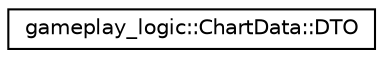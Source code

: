 digraph "Graphical Class Hierarchy"
{
 // LATEX_PDF_SIZE
  edge [fontname="Helvetica",fontsize="10",labelfontname="Helvetica",labelfontsize="10"];
  node [fontname="Helvetica",fontsize="10",shape=record];
  rankdir="LR";
  Node0 [label="gameplay_logic::ChartData::DTO",height=0.2,width=0.4,color="black", fillcolor="white", style="filled",URL="$structgameplay__logic_1_1ChartData_1_1DTO.html",tooltip=" "];
}
